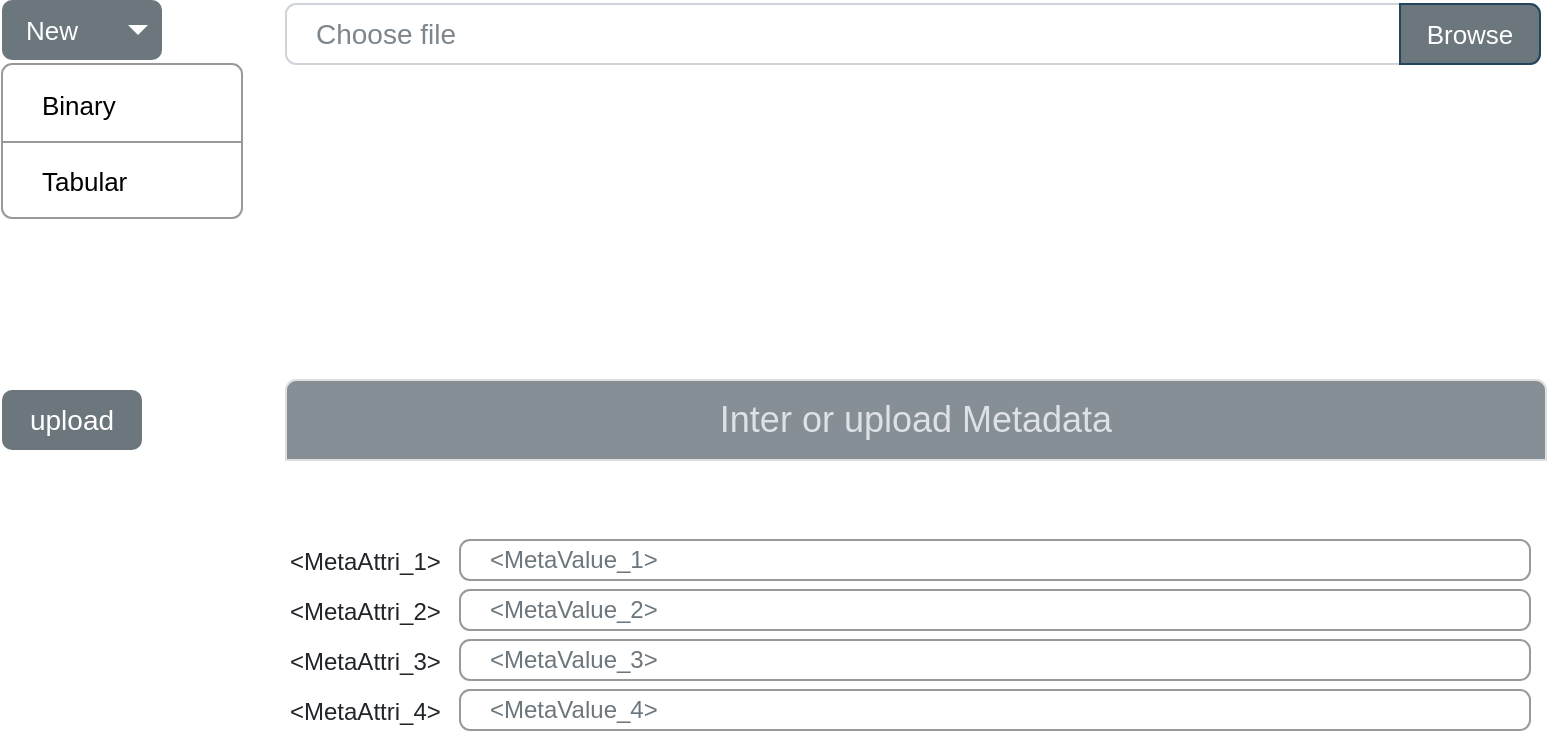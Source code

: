 <mxfile version="16.2.4" type="github">
  <diagram id="N0AUgcmTbGkNC3BxYgMO" name="Page-1">
    <mxGraphModel dx="1422" dy="762" grid="1" gridSize="10" guides="1" tooltips="1" connect="1" arrows="1" fold="1" page="1" pageScale="1" pageWidth="827" pageHeight="1169" math="0" shadow="0">
      <root>
        <mxCell id="0" />
        <mxCell id="1" parent="0" />
        <mxCell id="MxBJ1zMMHjyBSrrAAL6q-1" value="&lt;font style=&quot;font-size: 13px&quot;&gt;New&lt;/font&gt;" style="html=1;shadow=0;dashed=0;shape=mxgraph.bootstrap.rrect;rSize=5;strokeColor=none;strokeWidth=1;fillColor=#6C767D;fontColor=#ffffff;whiteSpace=wrap;align=left;verticalAlign=middle;fontStyle=0;fontSize=14;spacingLeft=10;" vertex="1" parent="1">
          <mxGeometry x="18" y="50" width="80" height="30" as="geometry" />
        </mxCell>
        <mxCell id="MxBJ1zMMHjyBSrrAAL6q-2" value="" style="shape=triangle;direction=south;fillColor=#ffffff;strokeColor=none;perimeter=none;" vertex="1" parent="MxBJ1zMMHjyBSrrAAL6q-1">
          <mxGeometry x="1" y="0.5" width="10" height="5" relative="1" as="geometry">
            <mxPoint x="-17" y="-2.5" as="offset" />
          </mxGeometry>
        </mxCell>
        <mxCell id="MxBJ1zMMHjyBSrrAAL6q-3" value="" style="html=1;shadow=0;dashed=0;shape=mxgraph.bootstrap.rrect;rSize=5;fillColor=#ffffff;strokeColor=#999999;" vertex="1" parent="1">
          <mxGeometry x="18" y="82" width="120" height="77" as="geometry" />
        </mxCell>
        <mxCell id="MxBJ1zMMHjyBSrrAAL6q-4" value="Binary" style="fillColor=none;strokeColor=none;align=left;spacing=20;fontSize=13;" vertex="1" parent="MxBJ1zMMHjyBSrrAAL6q-3">
          <mxGeometry width="120" height="30" relative="1" as="geometry">
            <mxPoint y="5" as="offset" />
          </mxGeometry>
        </mxCell>
        <mxCell id="MxBJ1zMMHjyBSrrAAL6q-5" value="Tabular" style="fillColor=none;strokeColor=none;align=left;spacing=20;fontSize=13;" vertex="1" parent="MxBJ1zMMHjyBSrrAAL6q-3">
          <mxGeometry width="120" height="30" relative="1" as="geometry">
            <mxPoint y="43" as="offset" />
          </mxGeometry>
        </mxCell>
        <mxCell id="MxBJ1zMMHjyBSrrAAL6q-13" value="" style="shape=line;strokeColor=#999999;perimeter=none;resizeWidth=1;" vertex="1" parent="MxBJ1zMMHjyBSrrAAL6q-3">
          <mxGeometry width="120" height="10" relative="1" as="geometry">
            <mxPoint y="34" as="offset" />
          </mxGeometry>
        </mxCell>
        <mxCell id="MxBJ1zMMHjyBSrrAAL6q-33" value="Choose file" style="html=1;shadow=0;dashed=0;shape=mxgraph.bootstrap.rrect;rSize=5;strokeColor=#CED4DA;html=1;whiteSpace=wrap;fillColor=#FFFFFF;fontColor=#7D868C;align=left;spacingLeft=0;spacing=15;fontSize=14;" vertex="1" parent="1">
          <mxGeometry x="160" y="52" width="627" height="30" as="geometry" />
        </mxCell>
        <mxCell id="MxBJ1zMMHjyBSrrAAL6q-34" value="&lt;font style=&quot;font-size: 13px&quot; color=&quot;#ffffff&quot;&gt;Browse&lt;/font&gt;" style="html=1;shadow=0;dashed=0;shape=mxgraph.bootstrap.rightButton;strokeColor=#23445d;fillColor=#6C767D;rSize=5;perimeter=none;whiteSpace=wrap;resizeHeight=1;fontSize=14;" vertex="1" parent="MxBJ1zMMHjyBSrrAAL6q-33">
          <mxGeometry x="1" width="70" height="30" relative="1" as="geometry">
            <mxPoint x="-70" as="offset" />
          </mxGeometry>
        </mxCell>
        <mxCell id="MxBJ1zMMHjyBSrrAAL6q-41" value="&lt;MetaAttri_1&gt;" style="fillColor=none;strokeColor=none;align=left;fontSize=12;fontColor=#212529;" vertex="1" parent="1">
          <mxGeometry x="160" y="320" width="82" height="20" as="geometry" />
        </mxCell>
        <mxCell id="MxBJ1zMMHjyBSrrAAL6q-42" value="&amp;lt;MetaValue_1&amp;gt;" style="html=1;shadow=0;dashed=0;shape=mxgraph.bootstrap.rrect;rSize=5;fillColor=none;strokeColor=#999999;align=left;spacing=15;fontSize=12;fontColor=#6C767D;" vertex="1" parent="1">
          <mxGeometry x="247" y="320" width="535" height="20" as="geometry" />
        </mxCell>
        <mxCell id="MxBJ1zMMHjyBSrrAAL6q-48" value="upload" style="html=1;shadow=0;dashed=0;shape=mxgraph.bootstrap.rrect;rSize=5;strokeColor=none;strokeWidth=1;fillColor=#6C767D;fontColor=#FFFFFF;whiteSpace=wrap;align=center;verticalAlign=middle;spacingLeft=0;fontStyle=0;fontSize=14;spacing=5;fontFamily=Helvetica;" vertex="1" parent="1">
          <mxGeometry x="18" y="245" width="70" height="30" as="geometry" />
        </mxCell>
        <mxCell id="MxBJ1zMMHjyBSrrAAL6q-49" value="&lt;MetaAttri_2&gt;" style="fillColor=none;strokeColor=none;align=left;fontSize=12;fontColor=#212529;" vertex="1" parent="1">
          <mxGeometry x="160" y="345" width="82" height="20" as="geometry" />
        </mxCell>
        <mxCell id="MxBJ1zMMHjyBSrrAAL6q-50" value="&amp;lt;MetaValue_2&amp;gt;" style="html=1;shadow=0;dashed=0;shape=mxgraph.bootstrap.rrect;rSize=5;fillColor=none;strokeColor=#999999;align=left;spacing=15;fontSize=12;fontColor=#6C767D;" vertex="1" parent="1">
          <mxGeometry x="247" y="345" width="535" height="20" as="geometry" />
        </mxCell>
        <mxCell id="MxBJ1zMMHjyBSrrAAL6q-51" value="&lt;MetaAttri_3&gt;" style="fillColor=none;strokeColor=none;align=left;fontSize=12;fontColor=#212529;" vertex="1" parent="1">
          <mxGeometry x="160" y="370" width="82" height="20" as="geometry" />
        </mxCell>
        <mxCell id="MxBJ1zMMHjyBSrrAAL6q-52" value="&amp;lt;MetaValue_3&amp;gt;" style="html=1;shadow=0;dashed=0;shape=mxgraph.bootstrap.rrect;rSize=5;fillColor=none;strokeColor=#999999;align=left;spacing=15;fontSize=12;fontColor=#6C767D;" vertex="1" parent="1">
          <mxGeometry x="247" y="370" width="535" height="20" as="geometry" />
        </mxCell>
        <mxCell id="MxBJ1zMMHjyBSrrAAL6q-53" value="&lt;MetaAttri_4&gt;" style="fillColor=none;strokeColor=none;align=left;fontSize=12;fontColor=#212529;" vertex="1" parent="1">
          <mxGeometry x="160" y="395" width="82" height="20" as="geometry" />
        </mxCell>
        <mxCell id="MxBJ1zMMHjyBSrrAAL6q-54" value="&amp;lt;MetaValue_4&amp;gt;" style="html=1;shadow=0;dashed=0;shape=mxgraph.bootstrap.rrect;rSize=5;fillColor=none;strokeColor=#999999;align=left;spacing=15;fontSize=12;fontColor=#6C767D;" vertex="1" parent="1">
          <mxGeometry x="247" y="395" width="535" height="20" as="geometry" />
        </mxCell>
        <mxCell id="MxBJ1zMMHjyBSrrAAL6q-57" value="Inter or upload Metadata" style="html=1;shadow=0;dashed=0;shape=mxgraph.bootstrap.topButton;rSize=5;perimeter=none;whiteSpace=wrap;fillColor=#868E96;strokeColor=#DFDFDF;fontColor=#DEE2E6;resizeWidth=1;fontSize=18;" vertex="1" parent="1">
          <mxGeometry x="160" y="240" width="630" height="40" as="geometry" />
        </mxCell>
      </root>
    </mxGraphModel>
  </diagram>
</mxfile>
